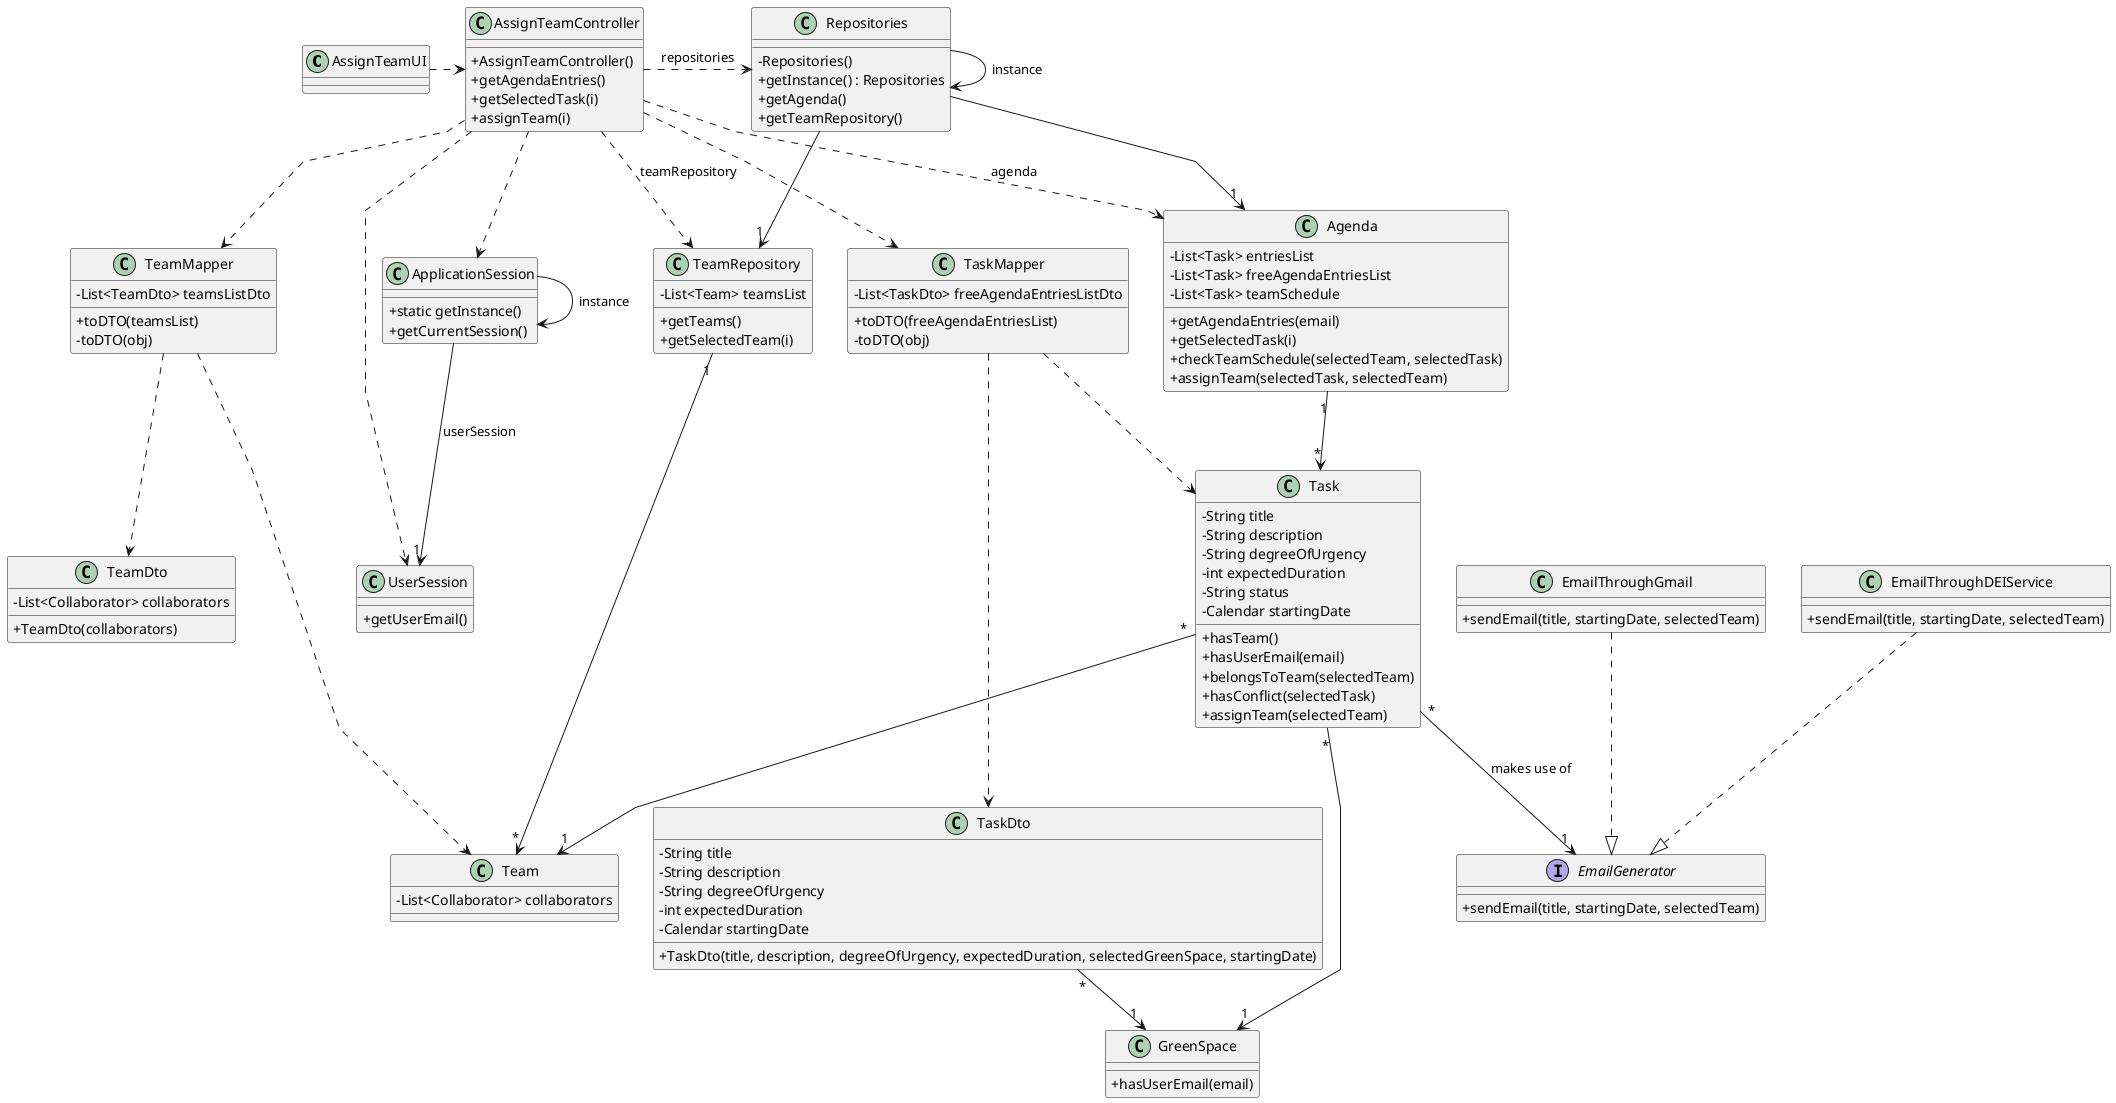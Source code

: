 @startuml
'skinparam monochrome true
skinparam packageStyle rectangle
skinparam shadowing false
skinparam linetype polyline
'skinparam linetype orto

skinparam classAttributeIconSize 0

'left to right direction

class AssignTeamUI
{

}

class AssignTeamController
{
    + AssignTeamController()
    + getAgendaEntries()
    + getSelectedTask(i)
    + assignTeam(i)
}

class ApplicationSession
{
    + static getInstance()
    + getCurrentSession()
}

class Repositories
{
    - Repositories()
    + getInstance() : Repositories
    + getAgenda()
    + getTeamRepository()
}

class UserSession
{
    + getUserEmail()
}

class Agenda
{
    - List<Task> entriesList
    - List<Task> freeAgendaEntriesList
    - List<Task> teamSchedule
    + getAgendaEntries(email)
    + getSelectedTask(i)
    + checkTeamSchedule(selectedTeam, selectedTask)
    + assignTeam(selectedTask, selectedTeam)
}

class TaskMapper
{
    - List<TaskDto> freeAgendaEntriesListDto
    + toDTO(freeAgendaEntriesList)
    - toDTO(obj)
}

class TaskDto
{
    - String title
    - String description
    - String degreeOfUrgency
    - int expectedDuration
    - Calendar startingDate
    + TaskDto(title, description, degreeOfUrgency, expectedDuration, selectedGreenSpace, startingDate)
}

class Task
{
    - String title
    - String description
    - String degreeOfUrgency
    - int expectedDuration
    - String status
    - Calendar startingDate
    + hasTeam()
    + hasUserEmail(email)
    + belongsToTeam(selectedTeam)
    + hasConflict(selectedTask)
    + assignTeam(selectedTeam)
}

class TeamRepository
{
    - List<Team> teamsList
    + getTeams()
    + getSelectedTeam(i)
}

class TeamMapper
{
    - List<TeamDto> teamsListDto
    + toDTO(teamsList)
    - toDTO(obj)
}

class TeamDto
{
    - List<Collaborator> collaborators
    + TeamDto(collaborators)
}

class Team
{
    - List<Collaborator> collaborators
}

class GreenSpace
{
    + hasUserEmail(email)
}

interface EmailGenerator
{
    + sendEmail(title, startingDate, selectedTeam)
}

class EmailThroughGmail
{
    + sendEmail(title, startingDate, selectedTeam)
}

class EmailThroughDEIService
{
    + sendEmail(title, startingDate, selectedTeam)
}

Repositories -> Repositories : instance
ApplicationSession -> ApplicationSession : instance

AssignTeamUI .> AssignTeamController

AssignTeamController .> Repositories : repositories

Repositories --> "1" TeamRepository
Repositories --> "1" Agenda

AssignTeamController ..> ApplicationSession
AssignTeamController ..> UserSession
ApplicationSession --> "1" UserSession : userSession
AssignTeamController ..> Agenda : agenda
AssignTeamController ..> TeamRepository : teamRepository
AssignTeamController ..> TaskMapper
AssignTeamController ..> TeamMapper

Agenda "1" --> "*" Task
TeamRepository "1" ---> "*" Team

TaskMapper ...> TaskDto
TaskMapper ..> Task

Task "*" --> "1" GreenSpace
TaskDto "*" --> "1" GreenSpace

TeamMapper ..> TeamDto
TeamMapper ..> Team

Task "*" --> "1" Team

Task "*" --> "1" EmailGenerator : makes use of

EmailThroughGmail ..|> EmailGenerator
EmailThroughDEIService ..|> EmailGenerator

@enduml